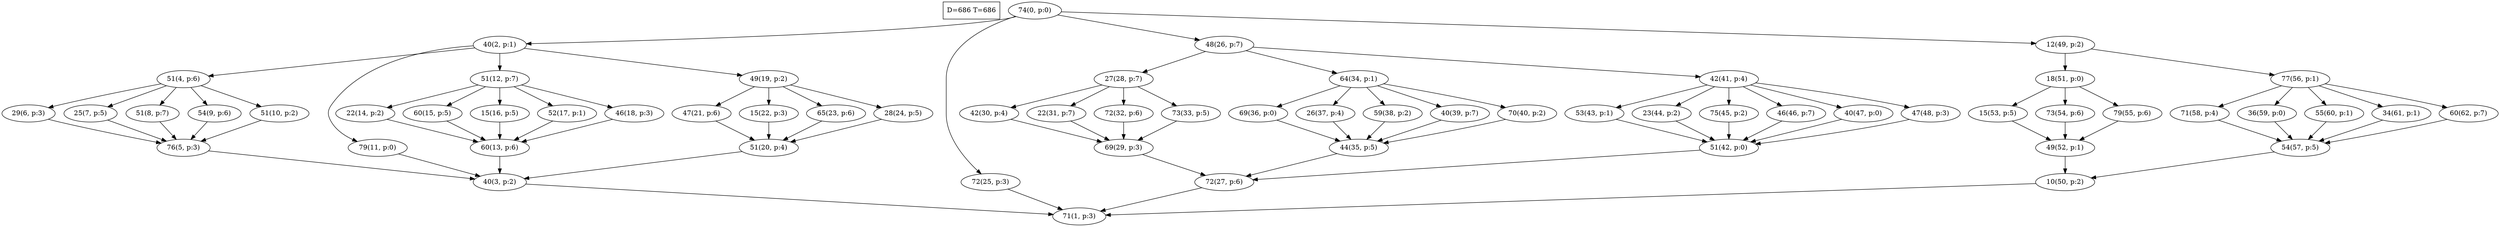 digraph Task {
i [shape=box, label="D=686 T=686"]; 
0 [label="74(0, p:0)"];
1 [label="71(1, p:3)"];
2 [label="40(2, p:1)"];
3 [label="40(3, p:2)"];
4 [label="51(4, p:6)"];
5 [label="76(5, p:3)"];
6 [label="29(6, p:3)"];
7 [label="25(7, p:5)"];
8 [label="51(8, p:7)"];
9 [label="54(9, p:6)"];
10 [label="51(10, p:2)"];
11 [label="79(11, p:0)"];
12 [label="51(12, p:7)"];
13 [label="60(13, p:6)"];
14 [label="22(14, p:2)"];
15 [label="60(15, p:5)"];
16 [label="15(16, p:5)"];
17 [label="52(17, p:1)"];
18 [label="46(18, p:3)"];
19 [label="49(19, p:2)"];
20 [label="51(20, p:4)"];
21 [label="47(21, p:6)"];
22 [label="15(22, p:3)"];
23 [label="65(23, p:6)"];
24 [label="28(24, p:5)"];
25 [label="72(25, p:3)"];
26 [label="48(26, p:7)"];
27 [label="72(27, p:6)"];
28 [label="27(28, p:7)"];
29 [label="69(29, p:3)"];
30 [label="42(30, p:4)"];
31 [label="22(31, p:7)"];
32 [label="72(32, p:6)"];
33 [label="73(33, p:5)"];
34 [label="64(34, p:1)"];
35 [label="44(35, p:5)"];
36 [label="69(36, p:0)"];
37 [label="26(37, p:4)"];
38 [label="59(38, p:2)"];
39 [label="40(39, p:7)"];
40 [label="70(40, p:2)"];
41 [label="42(41, p:4)"];
42 [label="51(42, p:0)"];
43 [label="53(43, p:1)"];
44 [label="23(44, p:2)"];
45 [label="75(45, p:2)"];
46 [label="46(46, p:7)"];
47 [label="40(47, p:0)"];
48 [label="47(48, p:3)"];
49 [label="12(49, p:2)"];
50 [label="10(50, p:2)"];
51 [label="18(51, p:0)"];
52 [label="49(52, p:1)"];
53 [label="15(53, p:5)"];
54 [label="73(54, p:6)"];
55 [label="79(55, p:6)"];
56 [label="77(56, p:1)"];
57 [label="54(57, p:5)"];
58 [label="71(58, p:4)"];
59 [label="36(59, p:0)"];
60 [label="55(60, p:1)"];
61 [label="34(61, p:1)"];
62 [label="60(62, p:7)"];
0 -> 2;
0 -> 25;
0 -> 26;
0 -> 49;
2 -> 4;
2 -> 11;
2 -> 12;
2 -> 19;
3 -> 1;
4 -> 6;
4 -> 7;
4 -> 8;
4 -> 9;
4 -> 10;
5 -> 3;
6 -> 5;
7 -> 5;
8 -> 5;
9 -> 5;
10 -> 5;
11 -> 3;
12 -> 14;
12 -> 15;
12 -> 16;
12 -> 17;
12 -> 18;
13 -> 3;
14 -> 13;
15 -> 13;
16 -> 13;
17 -> 13;
18 -> 13;
19 -> 21;
19 -> 22;
19 -> 23;
19 -> 24;
20 -> 3;
21 -> 20;
22 -> 20;
23 -> 20;
24 -> 20;
25 -> 1;
26 -> 28;
26 -> 34;
26 -> 41;
27 -> 1;
28 -> 30;
28 -> 31;
28 -> 32;
28 -> 33;
29 -> 27;
30 -> 29;
31 -> 29;
32 -> 29;
33 -> 29;
34 -> 36;
34 -> 37;
34 -> 38;
34 -> 39;
34 -> 40;
35 -> 27;
36 -> 35;
37 -> 35;
38 -> 35;
39 -> 35;
40 -> 35;
41 -> 43;
41 -> 44;
41 -> 45;
41 -> 46;
41 -> 47;
41 -> 48;
42 -> 27;
43 -> 42;
44 -> 42;
45 -> 42;
46 -> 42;
47 -> 42;
48 -> 42;
49 -> 51;
49 -> 56;
50 -> 1;
51 -> 53;
51 -> 54;
51 -> 55;
52 -> 50;
53 -> 52;
54 -> 52;
55 -> 52;
56 -> 58;
56 -> 59;
56 -> 60;
56 -> 61;
56 -> 62;
57 -> 50;
58 -> 57;
59 -> 57;
60 -> 57;
61 -> 57;
62 -> 57;
}